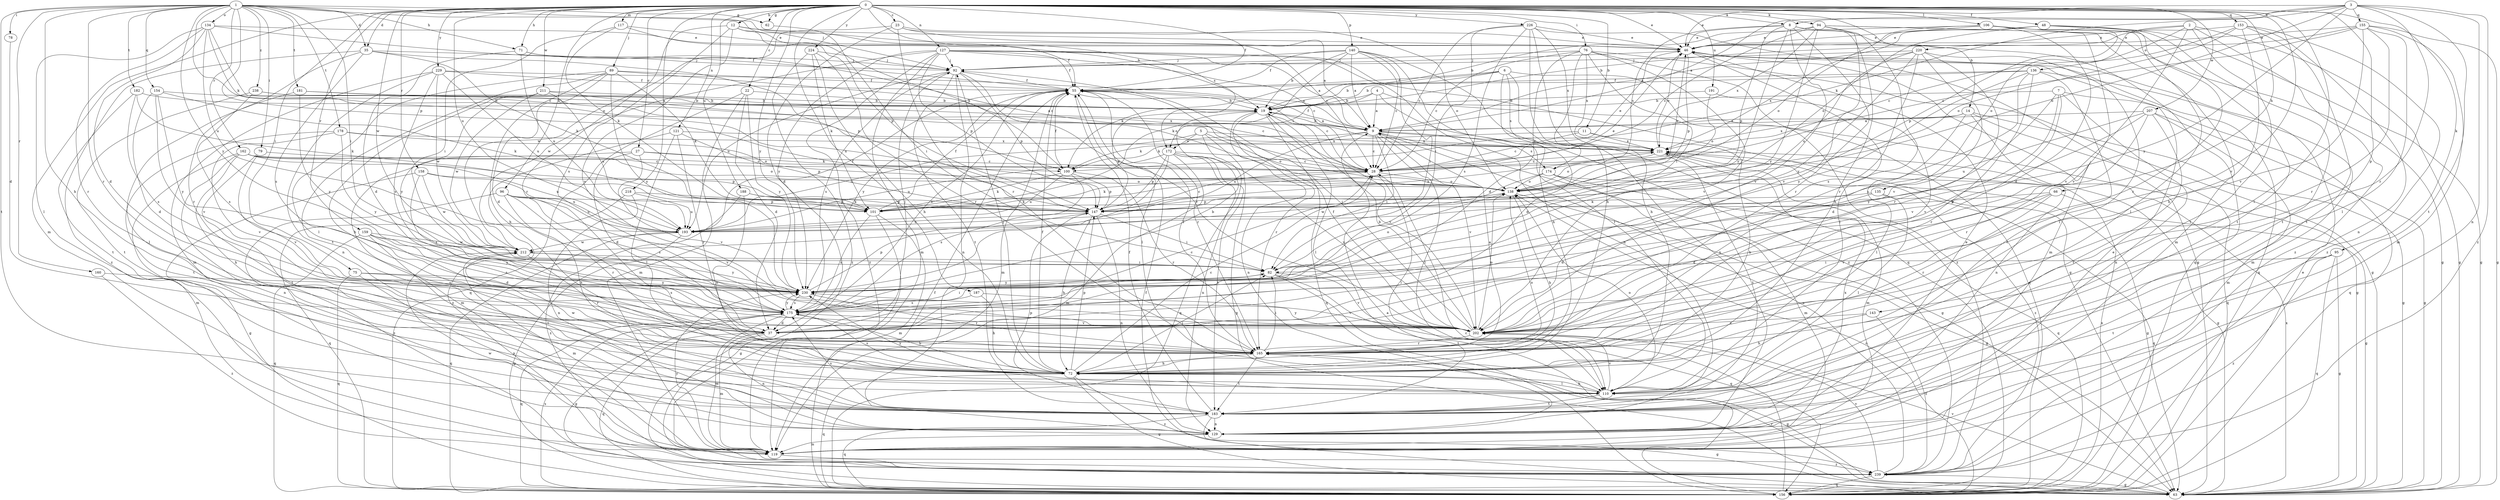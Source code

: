 strict digraph  {
0;
1;
2;
3;
4;
5;
6;
7;
8;
9;
11;
12;
14;
19;
22;
23;
27;
28;
35;
37;
46;
48;
55;
62;
63;
66;
71;
72;
75;
76;
78;
79;
82;
89;
92;
94;
95;
96;
100;
101;
106;
110;
117;
119;
121;
127;
129;
134;
135;
136;
138;
140;
143;
147;
153;
154;
155;
156;
158;
159;
160;
162;
165;
172;
174;
175;
178;
181;
182;
183;
187;
188;
191;
193;
202;
207;
211;
212;
218;
220;
221;
224;
226;
229;
230;
238;
239;
0 -> 8  [label=a];
0 -> 11  [label=b];
0 -> 12  [label=b];
0 -> 14  [label=b];
0 -> 22  [label=c];
0 -> 23  [label=c];
0 -> 27  [label=c];
0 -> 35  [label=d];
0 -> 46  [label=e];
0 -> 48  [label=f];
0 -> 55  [label=f];
0 -> 62  [label=g];
0 -> 66  [label=h];
0 -> 71  [label=h];
0 -> 75  [label=i];
0 -> 76  [label=i];
0 -> 89  [label=j];
0 -> 94  [label=k];
0 -> 95  [label=k];
0 -> 96  [label=k];
0 -> 106  [label=l];
0 -> 110  [label=l];
0 -> 117  [label=m];
0 -> 119  [label=m];
0 -> 121  [label=n];
0 -> 127  [label=n];
0 -> 140  [label=p];
0 -> 143  [label=p];
0 -> 153  [label=q];
0 -> 158  [label=r];
0 -> 159  [label=r];
0 -> 172  [label=s];
0 -> 187  [label=u];
0 -> 188  [label=u];
0 -> 191  [label=u];
0 -> 193  [label=u];
0 -> 202  [label=v];
0 -> 207  [label=w];
0 -> 211  [label=w];
0 -> 212  [label=w];
0 -> 218  [label=x];
0 -> 224  [label=y];
0 -> 226  [label=y];
0 -> 229  [label=y];
0 -> 230  [label=y];
1 -> 19  [label=b];
1 -> 35  [label=d];
1 -> 62  [label=g];
1 -> 71  [label=h];
1 -> 72  [label=h];
1 -> 78  [label=i];
1 -> 79  [label=i];
1 -> 82  [label=i];
1 -> 92  [label=j];
1 -> 100  [label=k];
1 -> 134  [label=o];
1 -> 147  [label=p];
1 -> 154  [label=q];
1 -> 160  [label=r];
1 -> 162  [label=r];
1 -> 165  [label=r];
1 -> 178  [label=t];
1 -> 181  [label=t];
1 -> 182  [label=t];
1 -> 183  [label=t];
1 -> 230  [label=y];
1 -> 238  [label=z];
2 -> 63  [label=g];
2 -> 135  [label=o];
2 -> 136  [label=o];
2 -> 183  [label=t];
2 -> 202  [label=v];
2 -> 220  [label=x];
2 -> 239  [label=z];
3 -> 8  [label=a];
3 -> 9  [label=a];
3 -> 46  [label=e];
3 -> 100  [label=k];
3 -> 129  [label=n];
3 -> 138  [label=o];
3 -> 155  [label=q];
3 -> 165  [label=r];
3 -> 183  [label=t];
3 -> 230  [label=y];
3 -> 239  [label=z];
4 -> 9  [label=a];
4 -> 19  [label=b];
4 -> 37  [label=d];
4 -> 63  [label=g];
4 -> 172  [label=s];
5 -> 63  [label=g];
5 -> 138  [label=o];
5 -> 156  [label=q];
5 -> 172  [label=s];
5 -> 193  [label=u];
5 -> 221  [label=x];
6 -> 19  [label=b];
6 -> 55  [label=f];
6 -> 72  [label=h];
6 -> 100  [label=k];
6 -> 129  [label=n];
6 -> 156  [label=q];
6 -> 174  [label=s];
7 -> 19  [label=b];
7 -> 37  [label=d];
7 -> 129  [label=n];
7 -> 156  [label=q];
7 -> 165  [label=r];
7 -> 202  [label=v];
8 -> 46  [label=e];
8 -> 72  [label=h];
8 -> 147  [label=p];
8 -> 156  [label=q];
8 -> 165  [label=r];
8 -> 174  [label=s];
8 -> 202  [label=v];
8 -> 230  [label=y];
9 -> 19  [label=b];
9 -> 28  [label=c];
9 -> 55  [label=f];
9 -> 63  [label=g];
9 -> 82  [label=i];
9 -> 100  [label=k];
9 -> 110  [label=l];
9 -> 174  [label=s];
9 -> 193  [label=u];
9 -> 202  [label=v];
9 -> 221  [label=x];
11 -> 28  [label=c];
11 -> 72  [label=h];
11 -> 100  [label=k];
11 -> 221  [label=x];
12 -> 28  [label=c];
12 -> 46  [label=e];
12 -> 100  [label=k];
12 -> 147  [label=p];
12 -> 165  [label=r];
12 -> 175  [label=s];
12 -> 202  [label=v];
14 -> 9  [label=a];
14 -> 63  [label=g];
14 -> 110  [label=l];
14 -> 129  [label=n];
14 -> 156  [label=q];
14 -> 221  [label=x];
19 -> 9  [label=a];
19 -> 110  [label=l];
19 -> 129  [label=n];
19 -> 147  [label=p];
19 -> 156  [label=q];
19 -> 165  [label=r];
19 -> 202  [label=v];
22 -> 19  [label=b];
22 -> 37  [label=d];
22 -> 119  [label=m];
22 -> 156  [label=q];
22 -> 230  [label=y];
23 -> 9  [label=a];
23 -> 37  [label=d];
23 -> 46  [label=e];
23 -> 138  [label=o];
23 -> 165  [label=r];
23 -> 212  [label=w];
27 -> 28  [label=c];
27 -> 37  [label=d];
27 -> 100  [label=k];
27 -> 119  [label=m];
27 -> 202  [label=v];
28 -> 46  [label=e];
28 -> 101  [label=k];
28 -> 110  [label=l];
28 -> 138  [label=o];
35 -> 92  [label=j];
35 -> 101  [label=k];
35 -> 147  [label=p];
35 -> 165  [label=r];
35 -> 175  [label=s];
35 -> 239  [label=z];
37 -> 28  [label=c];
37 -> 92  [label=j];
37 -> 119  [label=m];
37 -> 129  [label=n];
37 -> 156  [label=q];
46 -> 92  [label=j];
46 -> 110  [label=l];
46 -> 119  [label=m];
46 -> 147  [label=p];
46 -> 156  [label=q];
48 -> 9  [label=a];
48 -> 46  [label=e];
48 -> 63  [label=g];
48 -> 138  [label=o];
48 -> 147  [label=p];
48 -> 165  [label=r];
48 -> 183  [label=t];
55 -> 19  [label=b];
55 -> 28  [label=c];
55 -> 110  [label=l];
55 -> 119  [label=m];
55 -> 165  [label=r];
55 -> 175  [label=s];
55 -> 230  [label=y];
62 -> 82  [label=i];
63 -> 55  [label=f];
63 -> 165  [label=r];
63 -> 202  [label=v];
63 -> 221  [label=x];
66 -> 37  [label=d];
66 -> 63  [label=g];
66 -> 147  [label=p];
66 -> 165  [label=r];
66 -> 202  [label=v];
71 -> 28  [label=c];
71 -> 37  [label=d];
71 -> 92  [label=j];
71 -> 193  [label=u];
72 -> 28  [label=c];
72 -> 55  [label=f];
72 -> 63  [label=g];
72 -> 82  [label=i];
72 -> 92  [label=j];
72 -> 110  [label=l];
72 -> 138  [label=o];
72 -> 147  [label=p];
72 -> 156  [label=q];
72 -> 175  [label=s];
72 -> 212  [label=w];
72 -> 239  [label=z];
75 -> 129  [label=n];
75 -> 156  [label=q];
75 -> 175  [label=s];
75 -> 230  [label=y];
76 -> 28  [label=c];
76 -> 37  [label=d];
76 -> 63  [label=g];
76 -> 72  [label=h];
76 -> 82  [label=i];
76 -> 92  [label=j];
76 -> 202  [label=v];
76 -> 221  [label=x];
76 -> 239  [label=z];
78 -> 37  [label=d];
79 -> 28  [label=c];
79 -> 183  [label=t];
79 -> 202  [label=v];
82 -> 138  [label=o];
82 -> 156  [label=q];
82 -> 183  [label=t];
82 -> 202  [label=v];
82 -> 230  [label=y];
89 -> 37  [label=d];
89 -> 55  [label=f];
89 -> 72  [label=h];
89 -> 101  [label=k];
89 -> 110  [label=l];
89 -> 138  [label=o];
89 -> 183  [label=t];
89 -> 230  [label=y];
92 -> 55  [label=f];
92 -> 129  [label=n];
92 -> 147  [label=p];
92 -> 175  [label=s];
92 -> 183  [label=t];
92 -> 193  [label=u];
92 -> 202  [label=v];
94 -> 28  [label=c];
94 -> 46  [label=e];
94 -> 63  [label=g];
94 -> 119  [label=m];
94 -> 165  [label=r];
94 -> 202  [label=v];
94 -> 221  [label=x];
94 -> 230  [label=y];
95 -> 63  [label=g];
95 -> 82  [label=i];
95 -> 156  [label=q];
95 -> 183  [label=t];
95 -> 239  [label=z];
96 -> 72  [label=h];
96 -> 147  [label=p];
96 -> 165  [label=r];
96 -> 175  [label=s];
96 -> 193  [label=u];
96 -> 202  [label=v];
96 -> 239  [label=z];
100 -> 55  [label=f];
100 -> 101  [label=k];
100 -> 147  [label=p];
100 -> 165  [label=r];
100 -> 175  [label=s];
100 -> 193  [label=u];
101 -> 46  [label=e];
101 -> 55  [label=f];
101 -> 63  [label=g];
101 -> 119  [label=m];
101 -> 175  [label=s];
106 -> 19  [label=b];
106 -> 37  [label=d];
106 -> 46  [label=e];
106 -> 110  [label=l];
106 -> 138  [label=o];
106 -> 183  [label=t];
106 -> 202  [label=v];
110 -> 72  [label=h];
110 -> 138  [label=o];
110 -> 183  [label=t];
110 -> 202  [label=v];
110 -> 230  [label=y];
117 -> 46  [label=e];
117 -> 55  [label=f];
117 -> 82  [label=i];
117 -> 101  [label=k];
119 -> 46  [label=e];
119 -> 212  [label=w];
119 -> 230  [label=y];
119 -> 239  [label=z];
121 -> 110  [label=l];
121 -> 147  [label=p];
121 -> 165  [label=r];
121 -> 221  [label=x];
121 -> 239  [label=z];
127 -> 9  [label=a];
127 -> 28  [label=c];
127 -> 55  [label=f];
127 -> 63  [label=g];
127 -> 92  [label=j];
127 -> 119  [label=m];
127 -> 129  [label=n];
127 -> 147  [label=p];
127 -> 212  [label=w];
127 -> 230  [label=y];
127 -> 239  [label=z];
129 -> 46  [label=e];
129 -> 119  [label=m];
129 -> 221  [label=x];
134 -> 28  [label=c];
134 -> 37  [label=d];
134 -> 46  [label=e];
134 -> 55  [label=f];
134 -> 110  [label=l];
134 -> 138  [label=o];
134 -> 165  [label=r];
134 -> 193  [label=u];
135 -> 37  [label=d];
135 -> 101  [label=k];
135 -> 110  [label=l];
135 -> 156  [label=q];
136 -> 19  [label=b];
136 -> 55  [label=f];
136 -> 119  [label=m];
136 -> 175  [label=s];
136 -> 183  [label=t];
136 -> 202  [label=v];
136 -> 230  [label=y];
138 -> 46  [label=e];
138 -> 63  [label=g];
138 -> 72  [label=h];
138 -> 101  [label=k];
138 -> 147  [label=p];
140 -> 9  [label=a];
140 -> 19  [label=b];
140 -> 28  [label=c];
140 -> 55  [label=f];
140 -> 82  [label=i];
140 -> 92  [label=j];
140 -> 101  [label=k];
140 -> 110  [label=l];
140 -> 239  [label=z];
143 -> 72  [label=h];
143 -> 202  [label=v];
143 -> 239  [label=z];
147 -> 28  [label=c];
147 -> 72  [label=h];
147 -> 82  [label=i];
147 -> 129  [label=n];
147 -> 193  [label=u];
147 -> 221  [label=x];
153 -> 28  [label=c];
153 -> 46  [label=e];
153 -> 72  [label=h];
153 -> 129  [label=n];
153 -> 138  [label=o];
153 -> 183  [label=t];
153 -> 239  [label=z];
154 -> 19  [label=b];
154 -> 37  [label=d];
154 -> 101  [label=k];
154 -> 202  [label=v];
154 -> 230  [label=y];
155 -> 19  [label=b];
155 -> 28  [label=c];
155 -> 46  [label=e];
155 -> 63  [label=g];
155 -> 110  [label=l];
155 -> 119  [label=m];
155 -> 165  [label=r];
155 -> 202  [label=v];
156 -> 9  [label=a];
156 -> 28  [label=c];
156 -> 46  [label=e];
156 -> 55  [label=f];
156 -> 138  [label=o];
156 -> 175  [label=s];
156 -> 221  [label=x];
158 -> 63  [label=g];
158 -> 138  [label=o];
158 -> 175  [label=s];
158 -> 193  [label=u];
158 -> 212  [label=w];
159 -> 37  [label=d];
159 -> 156  [label=q];
159 -> 175  [label=s];
159 -> 183  [label=t];
159 -> 212  [label=w];
159 -> 230  [label=y];
160 -> 230  [label=y];
160 -> 239  [label=z];
162 -> 28  [label=c];
162 -> 72  [label=h];
162 -> 119  [label=m];
162 -> 129  [label=n];
162 -> 138  [label=o];
162 -> 147  [label=p];
162 -> 193  [label=u];
165 -> 9  [label=a];
165 -> 55  [label=f];
165 -> 63  [label=g];
165 -> 72  [label=h];
165 -> 82  [label=i];
165 -> 183  [label=t];
172 -> 28  [label=c];
172 -> 119  [label=m];
172 -> 129  [label=n];
172 -> 147  [label=p];
172 -> 183  [label=t];
172 -> 193  [label=u];
172 -> 202  [label=v];
172 -> 230  [label=y];
174 -> 63  [label=g];
174 -> 119  [label=m];
174 -> 138  [label=o];
174 -> 156  [label=q];
174 -> 212  [label=w];
175 -> 19  [label=b];
175 -> 37  [label=d];
175 -> 63  [label=g];
175 -> 72  [label=h];
175 -> 82  [label=i];
175 -> 119  [label=m];
175 -> 156  [label=q];
175 -> 202  [label=v];
175 -> 230  [label=y];
178 -> 138  [label=o];
178 -> 183  [label=t];
178 -> 202  [label=v];
178 -> 221  [label=x];
178 -> 230  [label=y];
181 -> 9  [label=a];
181 -> 19  [label=b];
181 -> 110  [label=l];
181 -> 230  [label=y];
182 -> 19  [label=b];
182 -> 101  [label=k];
182 -> 175  [label=s];
182 -> 183  [label=t];
183 -> 55  [label=f];
183 -> 63  [label=g];
183 -> 129  [label=n];
183 -> 147  [label=p];
183 -> 156  [label=q];
183 -> 175  [label=s];
187 -> 72  [label=h];
187 -> 175  [label=s];
187 -> 202  [label=v];
188 -> 72  [label=h];
188 -> 101  [label=k];
188 -> 147  [label=p];
188 -> 239  [label=z];
191 -> 19  [label=b];
191 -> 138  [label=o];
191 -> 202  [label=v];
193 -> 55  [label=f];
193 -> 63  [label=g];
193 -> 156  [label=q];
193 -> 212  [label=w];
202 -> 19  [label=b];
202 -> 55  [label=f];
202 -> 92  [label=j];
202 -> 138  [label=o];
202 -> 165  [label=r];
202 -> 230  [label=y];
207 -> 9  [label=a];
207 -> 63  [label=g];
207 -> 119  [label=m];
207 -> 165  [label=r];
207 -> 183  [label=t];
207 -> 193  [label=u];
207 -> 230  [label=y];
211 -> 19  [label=b];
211 -> 28  [label=c];
211 -> 72  [label=h];
211 -> 193  [label=u];
211 -> 212  [label=w];
211 -> 230  [label=y];
212 -> 82  [label=i];
212 -> 119  [label=m];
212 -> 165  [label=r];
212 -> 230  [label=y];
218 -> 129  [label=n];
218 -> 147  [label=p];
218 -> 156  [label=q];
218 -> 193  [label=u];
220 -> 92  [label=j];
220 -> 110  [label=l];
220 -> 165  [label=r];
220 -> 175  [label=s];
220 -> 193  [label=u];
220 -> 202  [label=v];
220 -> 221  [label=x];
220 -> 230  [label=y];
221 -> 28  [label=c];
221 -> 46  [label=e];
221 -> 63  [label=g];
221 -> 119  [label=m];
221 -> 138  [label=o];
221 -> 183  [label=t];
221 -> 239  [label=z];
224 -> 72  [label=h];
224 -> 92  [label=j];
224 -> 101  [label=k];
224 -> 165  [label=r];
224 -> 239  [label=z];
226 -> 28  [label=c];
226 -> 46  [label=e];
226 -> 63  [label=g];
226 -> 72  [label=h];
226 -> 82  [label=i];
226 -> 156  [label=q];
226 -> 175  [label=s];
226 -> 221  [label=x];
229 -> 9  [label=a];
229 -> 55  [label=f];
229 -> 119  [label=m];
229 -> 129  [label=n];
229 -> 175  [label=s];
229 -> 193  [label=u];
229 -> 212  [label=w];
230 -> 147  [label=p];
230 -> 165  [label=r];
230 -> 175  [label=s];
238 -> 19  [label=b];
238 -> 175  [label=s];
238 -> 183  [label=t];
238 -> 221  [label=x];
239 -> 9  [label=a];
239 -> 63  [label=g];
239 -> 156  [label=q];
239 -> 202  [label=v];
}
